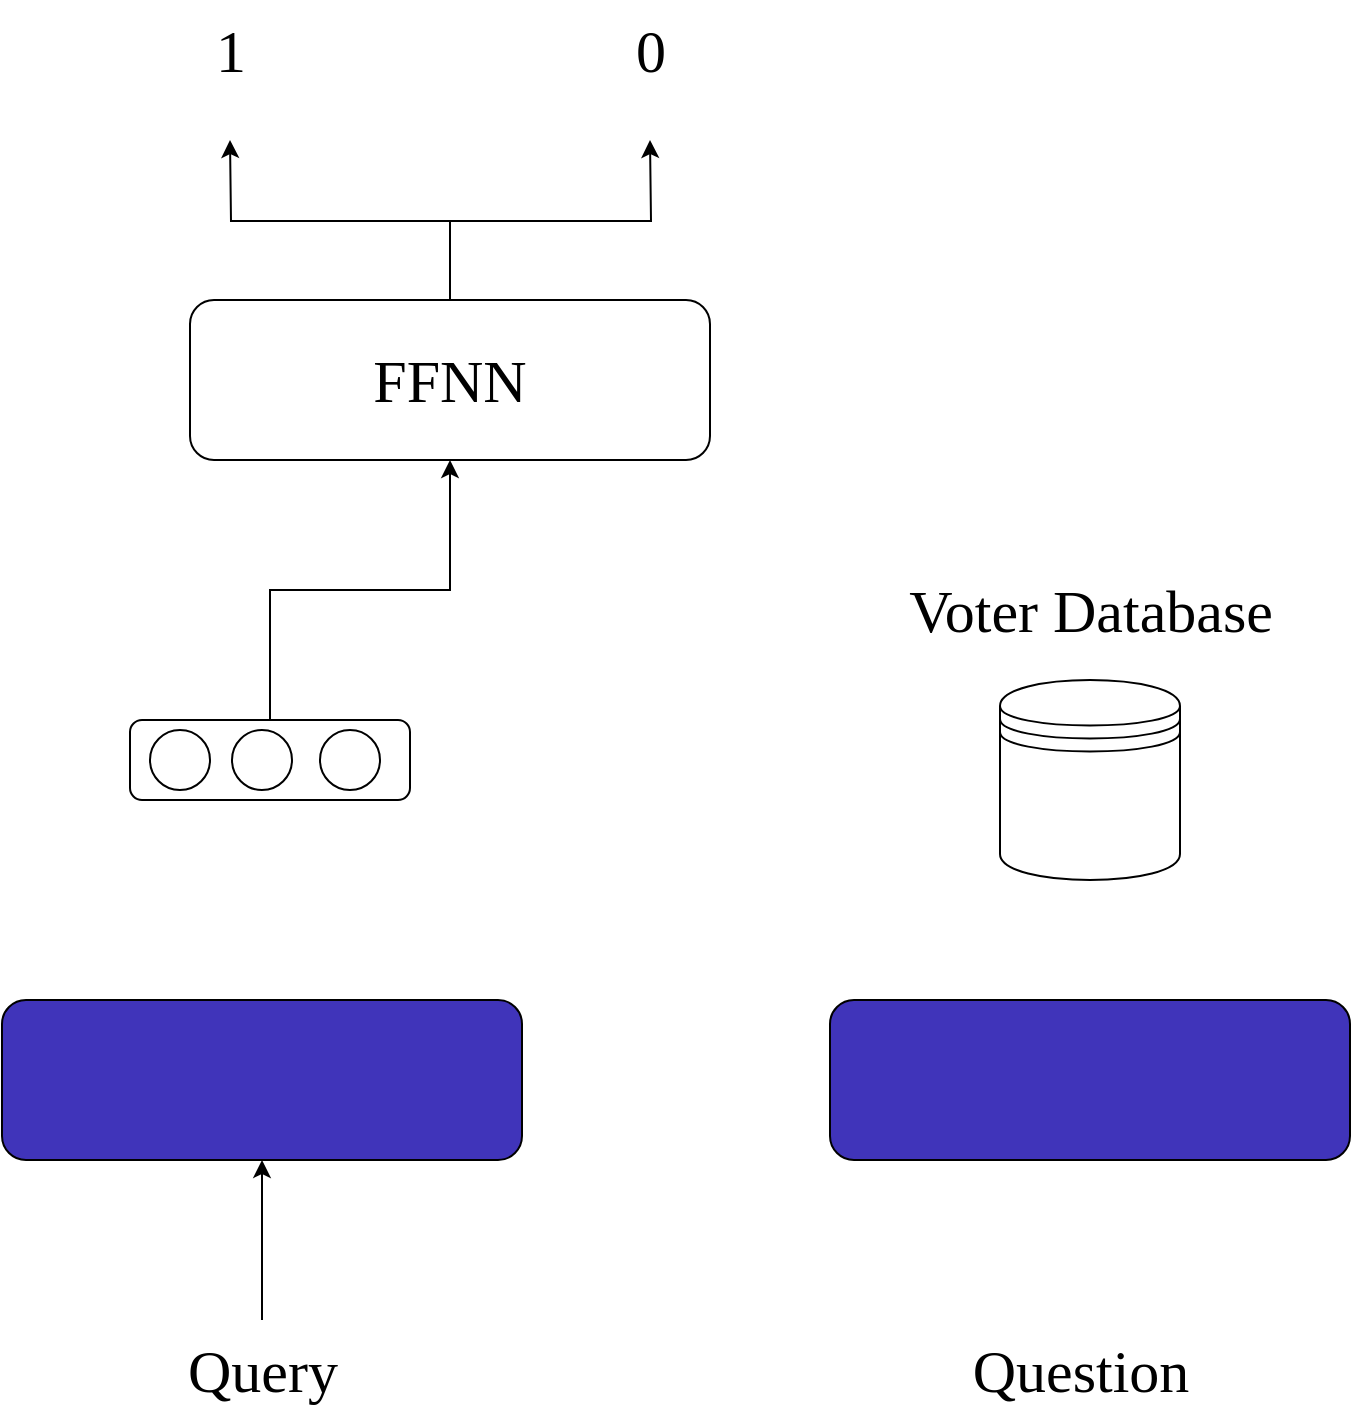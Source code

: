 <mxfile version="21.6.9" type="github">
  <diagram name="第 1 页" id="6Li2ixvVHfsgvOMX2kAW">
    <mxGraphModel dx="1466" dy="934" grid="1" gridSize="10" guides="1" tooltips="1" connect="1" arrows="1" fold="1" page="1" pageScale="1" pageWidth="827" pageHeight="1169" math="0" shadow="0">
      <root>
        <mxCell id="0" />
        <mxCell id="1" parent="0" />
        <mxCell id="nYilgNeW-s1yCCHdk5ec-20" style="edgeStyle=orthogonalEdgeStyle;rounded=0;orthogonalLoop=1;jettySize=auto;html=1;entryX=0.5;entryY=1;entryDx=0;entryDy=0;" edge="1" parent="1" source="nYilgNeW-s1yCCHdk5ec-3" target="nYilgNeW-s1yCCHdk5ec-2">
          <mxGeometry relative="1" as="geometry" />
        </mxCell>
        <mxCell id="nYilgNeW-s1yCCHdk5ec-3" value="&lt;font face=&quot;Times New Roman&quot; style=&quot;font-size: 30px;&quot;&gt;Query&lt;/font&gt;" style="text;html=1;align=center;verticalAlign=middle;resizable=0;points=[];autosize=1;strokeColor=none;fillColor=none;" vertex="1" parent="1">
          <mxGeometry x="186" y="680" width="100" height="50" as="geometry" />
        </mxCell>
        <mxCell id="nYilgNeW-s1yCCHdk5ec-4" value="&lt;font face=&quot;Times New Roman&quot; style=&quot;font-size: 30px;&quot;&gt;Question&lt;/font&gt;" style="text;html=1;align=center;verticalAlign=middle;resizable=0;points=[];autosize=1;strokeColor=none;fillColor=none;" vertex="1" parent="1">
          <mxGeometry x="580" y="680" width="130" height="50" as="geometry" />
        </mxCell>
        <mxCell id="nYilgNeW-s1yCCHdk5ec-15" style="edgeStyle=orthogonalEdgeStyle;rounded=0;orthogonalLoop=1;jettySize=auto;html=1;exitX=0.5;exitY=0;exitDx=0;exitDy=0;" edge="1" parent="1" source="nYilgNeW-s1yCCHdk5ec-13">
          <mxGeometry relative="1" as="geometry">
            <mxPoint x="220" y="90" as="targetPoint" />
          </mxGeometry>
        </mxCell>
        <mxCell id="nYilgNeW-s1yCCHdk5ec-16" style="edgeStyle=orthogonalEdgeStyle;rounded=0;orthogonalLoop=1;jettySize=auto;html=1;exitX=0.5;exitY=0;exitDx=0;exitDy=0;" edge="1" parent="1" source="nYilgNeW-s1yCCHdk5ec-13">
          <mxGeometry relative="1" as="geometry">
            <mxPoint x="430" y="90" as="targetPoint" />
          </mxGeometry>
        </mxCell>
        <mxCell id="nYilgNeW-s1yCCHdk5ec-13" value="&lt;font face=&quot;Times New Roman&quot; style=&quot;font-size: 30px;&quot;&gt;FFNN&lt;/font&gt;" style="rounded=1;whiteSpace=wrap;html=1;" vertex="1" parent="1">
          <mxGeometry x="200" y="170" width="260" height="80" as="geometry" />
        </mxCell>
        <mxCell id="nYilgNeW-s1yCCHdk5ec-14" value="" style="group" vertex="1" connectable="0" parent="1">
          <mxGeometry x="106" y="520" width="260" height="80" as="geometry" />
        </mxCell>
        <mxCell id="nYilgNeW-s1yCCHdk5ec-2" value="" style="rounded=1;whiteSpace=wrap;html=1;fillColor=#4034ba;" vertex="1" parent="nYilgNeW-s1yCCHdk5ec-14">
          <mxGeometry width="260" height="80" as="geometry" />
        </mxCell>
        <mxCell id="nYilgNeW-s1yCCHdk5ec-10" value="" style="shape=image;verticalLabelPosition=bottom;labelBackgroundColor=default;verticalAlign=top;aspect=fixed;imageAspect=0;image=https://chatglm.cn/img/logo_white.74c0b874.svg;" vertex="1" parent="nYilgNeW-s1yCCHdk5ec-14">
          <mxGeometry x="7.69" y="10" width="244.62" height="60" as="geometry" />
        </mxCell>
        <mxCell id="nYilgNeW-s1yCCHdk5ec-17" value="&lt;font face=&quot;Times New Roman&quot; style=&quot;font-size: 30px;&quot;&gt;1&lt;/font&gt;" style="text;html=1;align=center;verticalAlign=middle;resizable=0;points=[];autosize=1;strokeColor=none;fillColor=none;" vertex="1" parent="1">
          <mxGeometry x="200" y="20" width="40" height="50" as="geometry" />
        </mxCell>
        <mxCell id="nYilgNeW-s1yCCHdk5ec-18" value="&lt;font face=&quot;Times New Roman&quot; style=&quot;font-size: 30px;&quot;&gt;0&lt;/font&gt;" style="text;html=1;align=center;verticalAlign=middle;resizable=0;points=[];autosize=1;strokeColor=none;fillColor=none;" vertex="1" parent="1">
          <mxGeometry x="410" y="20" width="40" height="50" as="geometry" />
        </mxCell>
        <mxCell id="nYilgNeW-s1yCCHdk5ec-23" value="" style="shape=datastore;whiteSpace=wrap;html=1;" vertex="1" parent="1">
          <mxGeometry x="605" y="360" width="90" height="100" as="geometry" />
        </mxCell>
        <mxCell id="nYilgNeW-s1yCCHdk5ec-24" value="&lt;font face=&quot;Times New Roman&quot;&gt;&lt;span style=&quot;font-size: 30px;&quot;&gt;Voter Database&lt;/span&gt;&lt;/font&gt;" style="text;html=1;align=center;verticalAlign=middle;resizable=0;points=[];autosize=1;strokeColor=none;fillColor=none;" vertex="1" parent="1">
          <mxGeometry x="545" y="300" width="210" height="50" as="geometry" />
        </mxCell>
        <mxCell id="nYilgNeW-s1yCCHdk5ec-31" style="edgeStyle=orthogonalEdgeStyle;rounded=0;orthogonalLoop=1;jettySize=auto;html=1;exitX=0.5;exitY=0;exitDx=0;exitDy=0;entryX=0.5;entryY=1;entryDx=0;entryDy=0;" edge="1" parent="1" source="nYilgNeW-s1yCCHdk5ec-25" target="nYilgNeW-s1yCCHdk5ec-13">
          <mxGeometry relative="1" as="geometry" />
        </mxCell>
        <mxCell id="nYilgNeW-s1yCCHdk5ec-25" value="" style="rounded=1;whiteSpace=wrap;html=1;" vertex="1" parent="1">
          <mxGeometry x="170" y="380" width="140" height="40" as="geometry" />
        </mxCell>
        <mxCell id="nYilgNeW-s1yCCHdk5ec-26" value="" style="ellipse;whiteSpace=wrap;html=1;aspect=fixed;" vertex="1" parent="1">
          <mxGeometry x="180" y="385" width="30" height="30" as="geometry" />
        </mxCell>
        <mxCell id="nYilgNeW-s1yCCHdk5ec-27" value="" style="ellipse;whiteSpace=wrap;html=1;aspect=fixed;" vertex="1" parent="1">
          <mxGeometry x="221" y="385" width="30" height="30" as="geometry" />
        </mxCell>
        <mxCell id="nYilgNeW-s1yCCHdk5ec-28" value="" style="ellipse;whiteSpace=wrap;html=1;aspect=fixed;" vertex="1" parent="1">
          <mxGeometry x="265" y="385" width="30" height="30" as="geometry" />
        </mxCell>
        <mxCell id="nYilgNeW-s1yCCHdk5ec-33" value="" style="group" vertex="1" connectable="0" parent="1">
          <mxGeometry x="520" y="520" width="260" height="80" as="geometry" />
        </mxCell>
        <mxCell id="nYilgNeW-s1yCCHdk5ec-34" value="" style="rounded=1;whiteSpace=wrap;html=1;fillColor=#4034ba;" vertex="1" parent="nYilgNeW-s1yCCHdk5ec-33">
          <mxGeometry width="260" height="80" as="geometry" />
        </mxCell>
        <mxCell id="nYilgNeW-s1yCCHdk5ec-35" value="" style="shape=image;verticalLabelPosition=bottom;labelBackgroundColor=default;verticalAlign=top;aspect=fixed;imageAspect=0;image=https://chatglm.cn/img/logo_white.74c0b874.svg;" vertex="1" parent="nYilgNeW-s1yCCHdk5ec-33">
          <mxGeometry x="7.69" y="10" width="244.62" height="60" as="geometry" />
        </mxCell>
      </root>
    </mxGraphModel>
  </diagram>
</mxfile>
